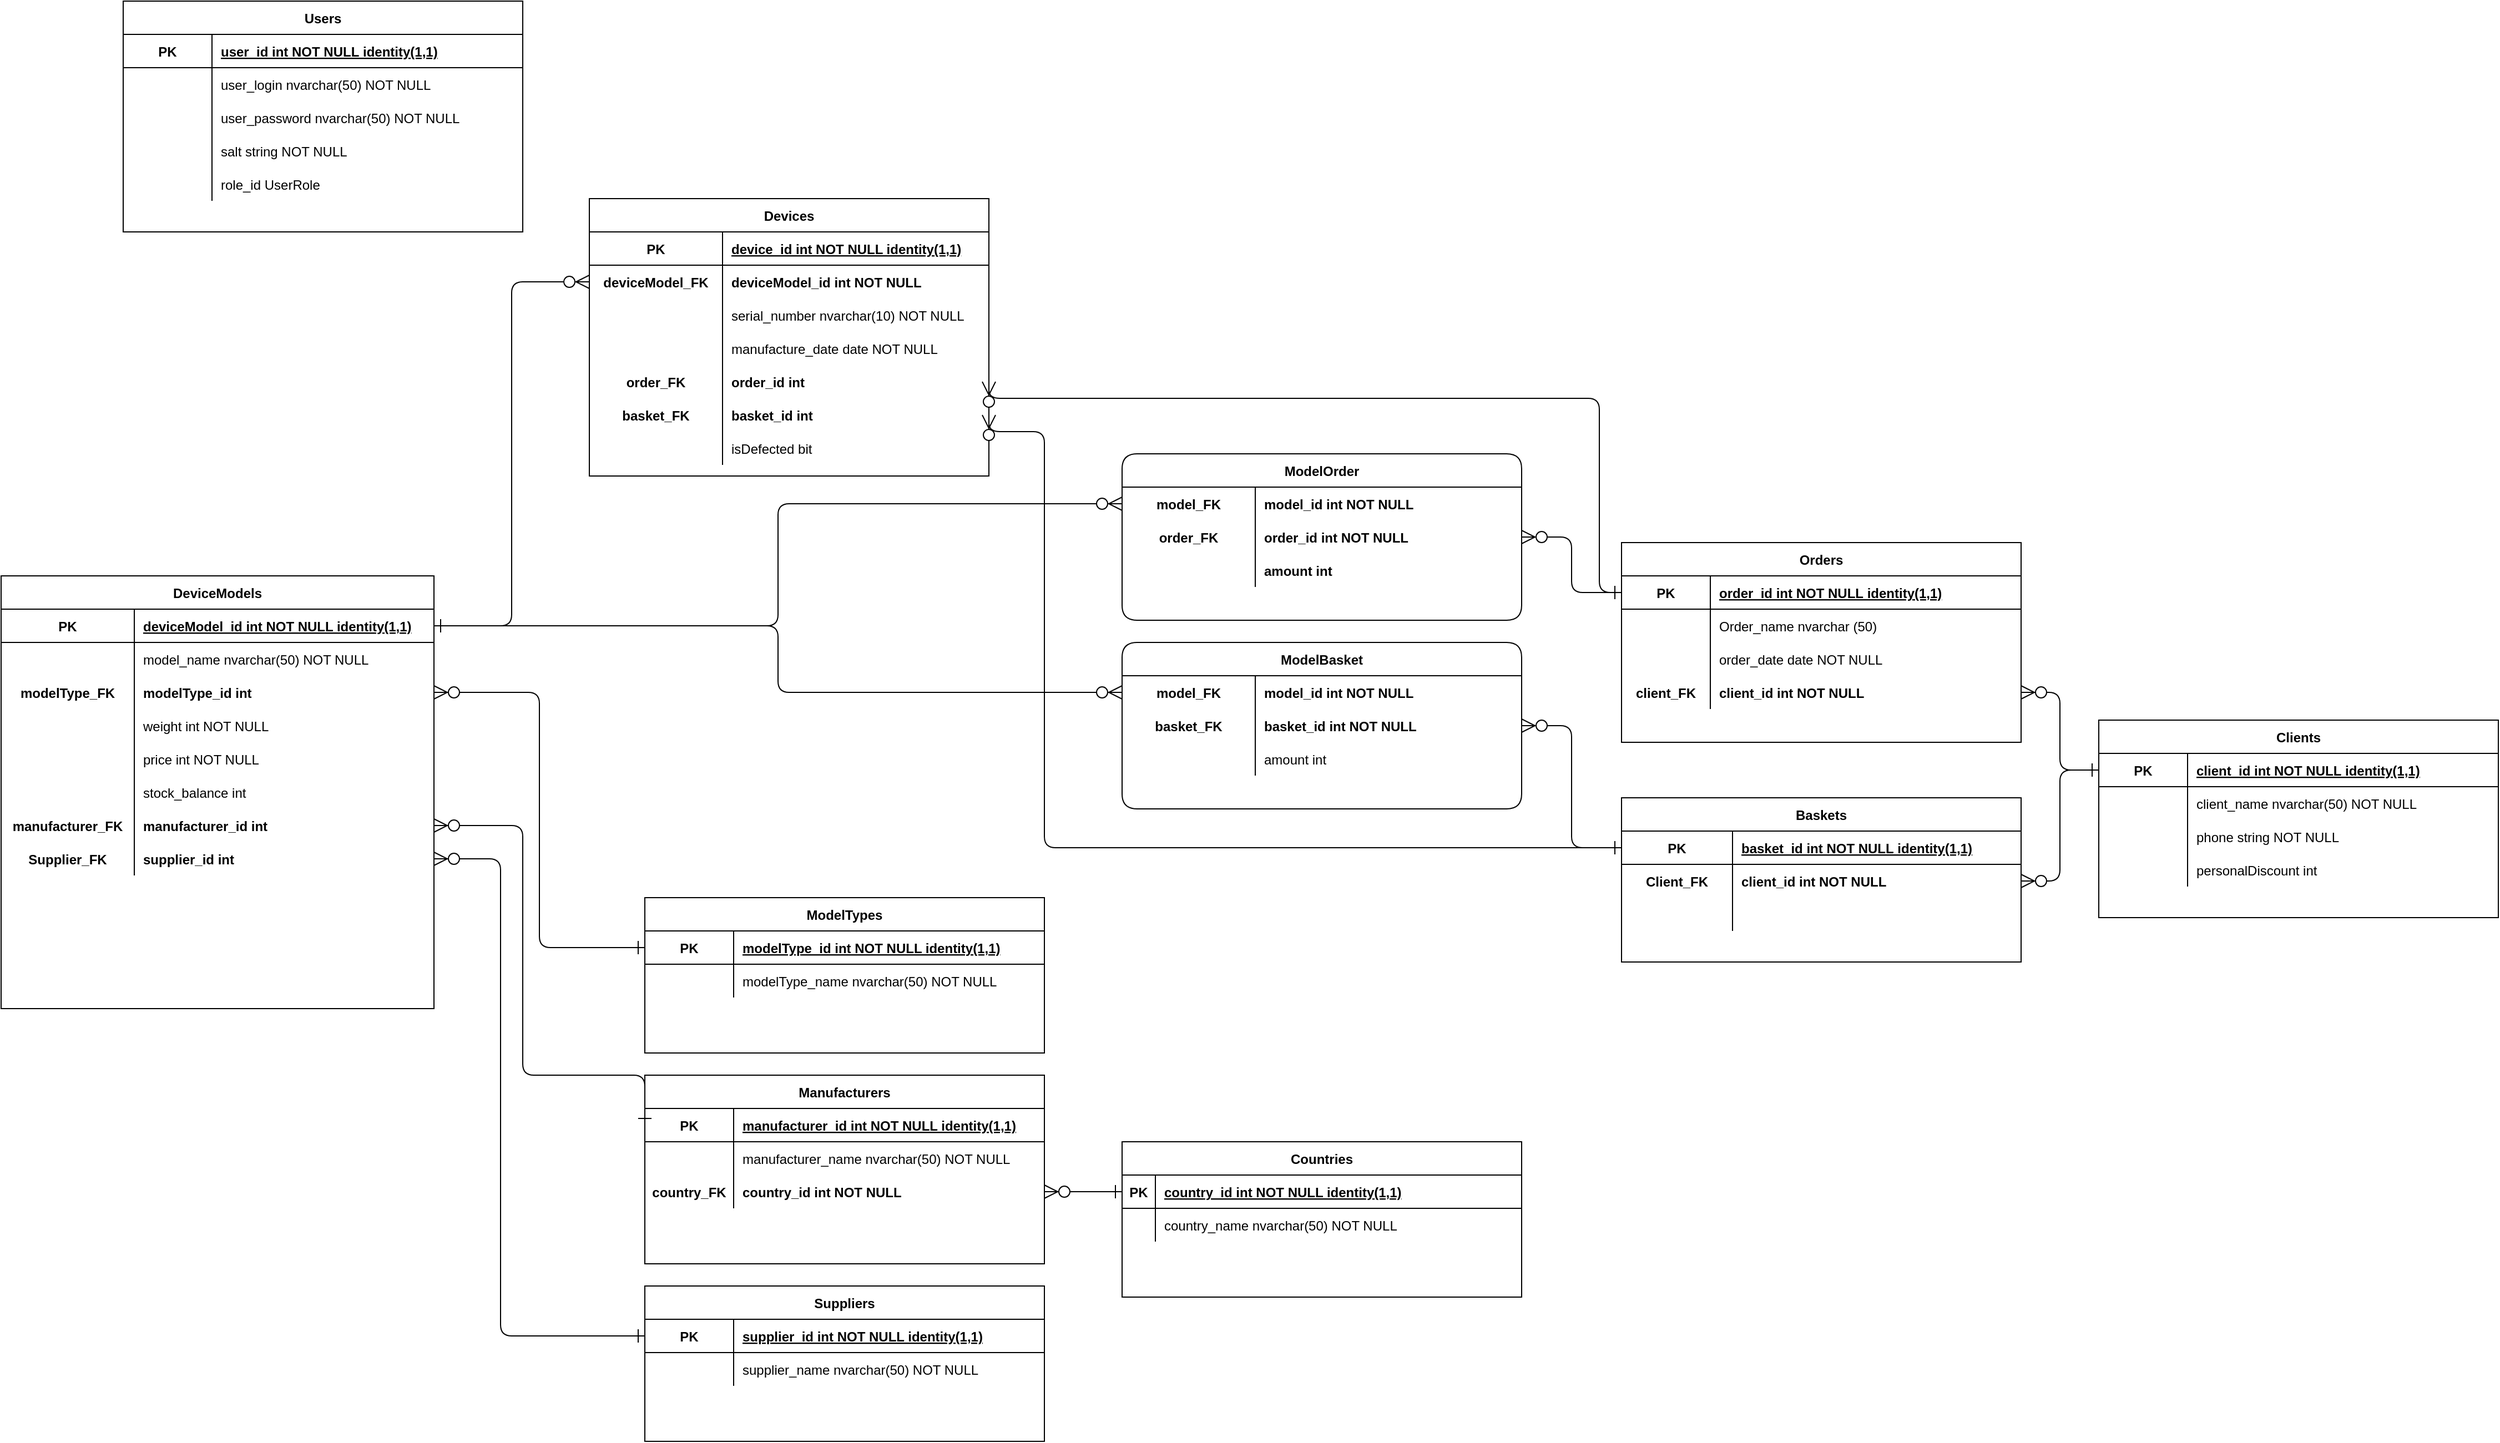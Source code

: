 <mxfile version="20.8.20" type="device"><diagram id="R2lEEEUBdFMjLlhIrx00" name="Page-1"><mxGraphModel dx="2585" dy="2115" grid="1" gridSize="10" guides="1" tooltips="1" connect="1" arrows="1" fold="1" page="1" pageScale="1" pageWidth="827" pageHeight="1169" math="0" shadow="0" extFonts="Permanent Marker^https://fonts.googleapis.com/css?family=Permanent+Marker"><root><mxCell id="0"/><mxCell id="1" parent="0"/><mxCell id="C-vyLk0tnHw3VtMMgP7b-2" value="Orders" style="shape=table;startSize=30;container=1;collapsible=1;childLayout=tableLayout;fixedRows=1;rowLines=0;fontStyle=1;align=center;resizeLast=1;" parent="1" vertex="1"><mxGeometry x="1350" y="220" width="360" height="180" as="geometry"/></mxCell><mxCell id="C-vyLk0tnHw3VtMMgP7b-3" value="" style="shape=partialRectangle;collapsible=0;dropTarget=0;pointerEvents=0;fillColor=none;points=[[0,0.5],[1,0.5]];portConstraint=eastwest;top=0;left=0;right=0;bottom=1;" parent="C-vyLk0tnHw3VtMMgP7b-2" vertex="1"><mxGeometry y="30" width="360" height="30" as="geometry"/></mxCell><mxCell id="C-vyLk0tnHw3VtMMgP7b-4" value="PK" style="shape=partialRectangle;overflow=hidden;connectable=0;fillColor=none;top=0;left=0;bottom=0;right=0;fontStyle=1;" parent="C-vyLk0tnHw3VtMMgP7b-3" vertex="1"><mxGeometry width="80" height="30" as="geometry"><mxRectangle width="80" height="30" as="alternateBounds"/></mxGeometry></mxCell><mxCell id="C-vyLk0tnHw3VtMMgP7b-5" value="order_id int NOT NULL identity(1,1)" style="shape=partialRectangle;overflow=hidden;connectable=0;fillColor=none;top=0;left=0;bottom=0;right=0;align=left;spacingLeft=6;fontStyle=5;" parent="C-vyLk0tnHw3VtMMgP7b-3" vertex="1"><mxGeometry x="80" width="280" height="30" as="geometry"><mxRectangle width="280" height="30" as="alternateBounds"/></mxGeometry></mxCell><mxCell id="1ESIDKaIxc49ynIN5ht6-1" style="shape=partialRectangle;collapsible=0;dropTarget=0;pointerEvents=0;fillColor=none;points=[[0,0.5],[1,0.5]];portConstraint=eastwest;top=0;left=0;right=0;bottom=0;" parent="C-vyLk0tnHw3VtMMgP7b-2" vertex="1"><mxGeometry y="60" width="360" height="30" as="geometry"/></mxCell><mxCell id="1ESIDKaIxc49ynIN5ht6-2" style="shape=partialRectangle;overflow=hidden;connectable=0;fillColor=none;top=0;left=0;bottom=0;right=0;" parent="1ESIDKaIxc49ynIN5ht6-1" vertex="1"><mxGeometry width="80" height="30" as="geometry"><mxRectangle width="80" height="30" as="alternateBounds"/></mxGeometry></mxCell><mxCell id="1ESIDKaIxc49ynIN5ht6-3" value="Order_name nvarchar (50)" style="shape=partialRectangle;overflow=hidden;connectable=0;fillColor=none;top=0;left=0;bottom=0;right=0;align=left;spacingLeft=6;" parent="1ESIDKaIxc49ynIN5ht6-1" vertex="1"><mxGeometry x="80" width="280" height="30" as="geometry"><mxRectangle width="280" height="30" as="alternateBounds"/></mxGeometry></mxCell><mxCell id="fLahX_y3qHgF4iDskPU8-27" style="shape=partialRectangle;collapsible=0;dropTarget=0;pointerEvents=0;fillColor=none;points=[[0,0.5],[1,0.5]];portConstraint=eastwest;top=0;left=0;right=0;bottom=0;" parent="C-vyLk0tnHw3VtMMgP7b-2" vertex="1"><mxGeometry y="90" width="360" height="30" as="geometry"/></mxCell><mxCell id="fLahX_y3qHgF4iDskPU8-28" style="shape=partialRectangle;overflow=hidden;connectable=0;fillColor=none;top=0;left=0;bottom=0;right=0;" parent="fLahX_y3qHgF4iDskPU8-27" vertex="1"><mxGeometry width="80" height="30" as="geometry"><mxRectangle width="80" height="30" as="alternateBounds"/></mxGeometry></mxCell><mxCell id="fLahX_y3qHgF4iDskPU8-29" value="order_date date NOT NULL" style="shape=partialRectangle;overflow=hidden;connectable=0;fillColor=none;top=0;left=0;bottom=0;right=0;align=left;spacingLeft=6;" parent="fLahX_y3qHgF4iDskPU8-27" vertex="1"><mxGeometry x="80" width="280" height="30" as="geometry"><mxRectangle width="280" height="30" as="alternateBounds"/></mxGeometry></mxCell><mxCell id="JIkzpdKNcEMpPUvtFkLv-1" style="shape=partialRectangle;collapsible=0;dropTarget=0;pointerEvents=0;fillColor=none;points=[[0,0.5],[1,0.5]];portConstraint=eastwest;top=0;left=0;right=0;bottom=0;" parent="C-vyLk0tnHw3VtMMgP7b-2" vertex="1"><mxGeometry y="120" width="360" height="30" as="geometry"/></mxCell><mxCell id="JIkzpdKNcEMpPUvtFkLv-2" value="client_FK" style="shape=partialRectangle;overflow=hidden;connectable=0;fillColor=none;top=0;left=0;bottom=0;right=0;fontStyle=1" parent="JIkzpdKNcEMpPUvtFkLv-1" vertex="1"><mxGeometry width="80" height="30" as="geometry"><mxRectangle width="80" height="30" as="alternateBounds"/></mxGeometry></mxCell><mxCell id="JIkzpdKNcEMpPUvtFkLv-3" value="client_id int NOT NULL" style="shape=partialRectangle;overflow=hidden;connectable=0;fillColor=none;top=0;left=0;bottom=0;right=0;align=left;spacingLeft=6;fontStyle=1" parent="JIkzpdKNcEMpPUvtFkLv-1" vertex="1"><mxGeometry x="80" width="280" height="30" as="geometry"><mxRectangle width="280" height="30" as="alternateBounds"/></mxGeometry></mxCell><mxCell id="C-vyLk0tnHw3VtMMgP7b-23" value="DeviceModels" style="shape=table;startSize=30;container=1;collapsible=1;childLayout=tableLayout;fixedRows=1;rowLines=0;fontStyle=1;align=center;resizeLast=1;" parent="1" vertex="1"><mxGeometry x="-110" y="250" width="390" height="390" as="geometry"/></mxCell><mxCell id="C-vyLk0tnHw3VtMMgP7b-24" value="" style="shape=partialRectangle;collapsible=0;dropTarget=0;pointerEvents=0;fillColor=none;points=[[0,0.5],[1,0.5]];portConstraint=eastwest;top=0;left=0;right=0;bottom=1;" parent="C-vyLk0tnHw3VtMMgP7b-23" vertex="1"><mxGeometry y="30" width="390" height="30" as="geometry"/></mxCell><mxCell id="C-vyLk0tnHw3VtMMgP7b-25" value="PK" style="shape=partialRectangle;overflow=hidden;connectable=0;fillColor=none;top=0;left=0;bottom=0;right=0;fontStyle=1;" parent="C-vyLk0tnHw3VtMMgP7b-24" vertex="1"><mxGeometry width="120" height="30" as="geometry"><mxRectangle width="120" height="30" as="alternateBounds"/></mxGeometry></mxCell><mxCell id="C-vyLk0tnHw3VtMMgP7b-26" value="deviceModel_id int NOT NULL identity(1,1)" style="shape=partialRectangle;overflow=hidden;connectable=0;fillColor=none;top=0;left=0;bottom=0;right=0;align=left;spacingLeft=6;fontStyle=5;" parent="C-vyLk0tnHw3VtMMgP7b-24" vertex="1"><mxGeometry x="120" width="270" height="30" as="geometry"><mxRectangle width="270" height="30" as="alternateBounds"/></mxGeometry></mxCell><mxCell id="C-vyLk0tnHw3VtMMgP7b-27" value="" style="shape=partialRectangle;collapsible=0;dropTarget=0;pointerEvents=0;fillColor=none;points=[[0,0.5],[1,0.5]];portConstraint=eastwest;top=0;left=0;right=0;bottom=0;" parent="C-vyLk0tnHw3VtMMgP7b-23" vertex="1"><mxGeometry y="60" width="390" height="30" as="geometry"/></mxCell><mxCell id="C-vyLk0tnHw3VtMMgP7b-28" value="" style="shape=partialRectangle;overflow=hidden;connectable=0;fillColor=none;top=0;left=0;bottom=0;right=0;" parent="C-vyLk0tnHw3VtMMgP7b-27" vertex="1"><mxGeometry width="120" height="30" as="geometry"><mxRectangle width="120" height="30" as="alternateBounds"/></mxGeometry></mxCell><mxCell id="C-vyLk0tnHw3VtMMgP7b-29" value="model_name nvarchar(50) NOT NULL" style="shape=partialRectangle;overflow=hidden;connectable=0;fillColor=none;top=0;left=0;bottom=0;right=0;align=left;spacingLeft=6;" parent="C-vyLk0tnHw3VtMMgP7b-27" vertex="1"><mxGeometry x="120" width="270" height="30" as="geometry"><mxRectangle width="270" height="30" as="alternateBounds"/></mxGeometry></mxCell><mxCell id="fLahX_y3qHgF4iDskPU8-1" style="shape=partialRectangle;collapsible=0;dropTarget=0;pointerEvents=0;fillColor=none;points=[[0,0.5],[1,0.5]];portConstraint=eastwest;top=0;left=0;right=0;bottom=0;" parent="C-vyLk0tnHw3VtMMgP7b-23" vertex="1"><mxGeometry y="90" width="390" height="30" as="geometry"/></mxCell><mxCell id="fLahX_y3qHgF4iDskPU8-2" value="modelType_FK" style="shape=partialRectangle;overflow=hidden;connectable=0;fillColor=none;top=0;left=0;bottom=0;right=0;fontStyle=1" parent="fLahX_y3qHgF4iDskPU8-1" vertex="1"><mxGeometry width="120" height="30" as="geometry"><mxRectangle width="120" height="30" as="alternateBounds"/></mxGeometry></mxCell><mxCell id="fLahX_y3qHgF4iDskPU8-3" value="modelType_id int" style="shape=partialRectangle;overflow=hidden;connectable=0;fillColor=none;top=0;left=0;bottom=0;right=0;align=left;spacingLeft=6;fontStyle=1" parent="fLahX_y3qHgF4iDskPU8-1" vertex="1"><mxGeometry x="120" width="270" height="30" as="geometry"><mxRectangle width="270" height="30" as="alternateBounds"/></mxGeometry></mxCell><mxCell id="V2YNdteuog-Ct8o2urWN-62" style="shape=partialRectangle;collapsible=0;dropTarget=0;pointerEvents=0;fillColor=none;points=[[0,0.5],[1,0.5]];portConstraint=eastwest;top=0;left=0;right=0;bottom=0;" parent="C-vyLk0tnHw3VtMMgP7b-23" vertex="1"><mxGeometry y="120" width="390" height="30" as="geometry"/></mxCell><mxCell id="V2YNdteuog-Ct8o2urWN-63" style="shape=partialRectangle;overflow=hidden;connectable=0;fillColor=none;top=0;left=0;bottom=0;right=0;" parent="V2YNdteuog-Ct8o2urWN-62" vertex="1"><mxGeometry width="120" height="30" as="geometry"><mxRectangle width="120" height="30" as="alternateBounds"/></mxGeometry></mxCell><mxCell id="V2YNdteuog-Ct8o2urWN-64" value="weight int NOT NULL" style="shape=partialRectangle;overflow=hidden;connectable=0;fillColor=none;top=0;left=0;bottom=0;right=0;align=left;spacingLeft=6;" parent="V2YNdteuog-Ct8o2urWN-62" vertex="1"><mxGeometry x="120" width="270" height="30" as="geometry"><mxRectangle width="270" height="30" as="alternateBounds"/></mxGeometry></mxCell><mxCell id="V2YNdteuog-Ct8o2urWN-65" style="shape=partialRectangle;collapsible=0;dropTarget=0;pointerEvents=0;fillColor=none;points=[[0,0.5],[1,0.5]];portConstraint=eastwest;top=0;left=0;right=0;bottom=0;" parent="C-vyLk0tnHw3VtMMgP7b-23" vertex="1"><mxGeometry y="150" width="390" height="30" as="geometry"/></mxCell><mxCell id="V2YNdteuog-Ct8o2urWN-66" style="shape=partialRectangle;overflow=hidden;connectable=0;fillColor=none;top=0;left=0;bottom=0;right=0;" parent="V2YNdteuog-Ct8o2urWN-65" vertex="1"><mxGeometry width="120" height="30" as="geometry"><mxRectangle width="120" height="30" as="alternateBounds"/></mxGeometry></mxCell><mxCell id="V2YNdteuog-Ct8o2urWN-67" value="price int NOT NULL" style="shape=partialRectangle;overflow=hidden;connectable=0;fillColor=none;top=0;left=0;bottom=0;right=0;align=left;spacingLeft=6;" parent="V2YNdteuog-Ct8o2urWN-65" vertex="1"><mxGeometry x="120" width="270" height="30" as="geometry"><mxRectangle width="270" height="30" as="alternateBounds"/></mxGeometry></mxCell><mxCell id="V2YNdteuog-Ct8o2urWN-73" style="shape=partialRectangle;collapsible=0;dropTarget=0;pointerEvents=0;fillColor=none;points=[[0,0.5],[1,0.5]];portConstraint=eastwest;top=0;left=0;right=0;bottom=0;" parent="C-vyLk0tnHw3VtMMgP7b-23" vertex="1"><mxGeometry y="180" width="390" height="30" as="geometry"/></mxCell><mxCell id="V2YNdteuog-Ct8o2urWN-74" style="shape=partialRectangle;overflow=hidden;connectable=0;fillColor=none;top=0;left=0;bottom=0;right=0;" parent="V2YNdteuog-Ct8o2urWN-73" vertex="1"><mxGeometry width="120" height="30" as="geometry"><mxRectangle width="120" height="30" as="alternateBounds"/></mxGeometry></mxCell><mxCell id="V2YNdteuog-Ct8o2urWN-75" value="stock_balance int" style="shape=partialRectangle;overflow=hidden;connectable=0;fillColor=none;top=0;left=0;bottom=0;right=0;align=left;spacingLeft=6;" parent="V2YNdteuog-Ct8o2urWN-73" vertex="1"><mxGeometry x="120" width="270" height="30" as="geometry"><mxRectangle width="270" height="30" as="alternateBounds"/></mxGeometry></mxCell><mxCell id="M5dqZY7JQ9nrXECcITLT-42" style="shape=partialRectangle;collapsible=0;dropTarget=0;pointerEvents=0;fillColor=none;points=[[0,0.5],[1,0.5]];portConstraint=eastwest;top=0;left=0;right=0;bottom=0;" parent="C-vyLk0tnHw3VtMMgP7b-23" vertex="1"><mxGeometry y="210" width="390" height="30" as="geometry"/></mxCell><mxCell id="M5dqZY7JQ9nrXECcITLT-43" value="manufacturer_FK" style="shape=partialRectangle;overflow=hidden;connectable=0;fillColor=none;top=0;left=0;bottom=0;right=0;fontStyle=1" parent="M5dqZY7JQ9nrXECcITLT-42" vertex="1"><mxGeometry width="120" height="30" as="geometry"><mxRectangle width="120" height="30" as="alternateBounds"/></mxGeometry></mxCell><mxCell id="M5dqZY7JQ9nrXECcITLT-44" value="manufacturer_id int" style="shape=partialRectangle;overflow=hidden;connectable=0;fillColor=none;top=0;left=0;bottom=0;right=0;align=left;spacingLeft=6;fontStyle=1" parent="M5dqZY7JQ9nrXECcITLT-42" vertex="1"><mxGeometry x="120" width="270" height="30" as="geometry"><mxRectangle width="270" height="30" as="alternateBounds"/></mxGeometry></mxCell><mxCell id="M5dqZY7JQ9nrXECcITLT-27" style="shape=partialRectangle;collapsible=0;dropTarget=0;pointerEvents=0;fillColor=none;points=[[0,0.5],[1,0.5]];portConstraint=eastwest;top=0;left=0;right=0;bottom=0;" parent="C-vyLk0tnHw3VtMMgP7b-23" vertex="1"><mxGeometry y="240" width="390" height="30" as="geometry"/></mxCell><mxCell id="M5dqZY7JQ9nrXECcITLT-28" value="Supplier_FK" style="shape=partialRectangle;overflow=hidden;connectable=0;fillColor=none;top=0;left=0;bottom=0;right=0;fontStyle=1" parent="M5dqZY7JQ9nrXECcITLT-27" vertex="1"><mxGeometry width="120" height="30" as="geometry"><mxRectangle width="120" height="30" as="alternateBounds"/></mxGeometry></mxCell><mxCell id="M5dqZY7JQ9nrXECcITLT-29" value="supplier_id int" style="shape=partialRectangle;overflow=hidden;connectable=0;fillColor=none;top=0;left=0;bottom=0;right=0;align=left;spacingLeft=6;fontStyle=1" parent="M5dqZY7JQ9nrXECcITLT-27" vertex="1"><mxGeometry x="120" width="270" height="30" as="geometry"><mxRectangle width="270" height="30" as="alternateBounds"/></mxGeometry></mxCell><mxCell id="V2YNdteuog-Ct8o2urWN-15" value="Manufacturers" style="shape=table;startSize=30;container=1;collapsible=1;childLayout=tableLayout;fixedRows=1;rowLines=0;fontStyle=1;align=center;resizeLast=1;" parent="1" vertex="1"><mxGeometry x="470" y="700" width="360" height="170" as="geometry"/></mxCell><mxCell id="V2YNdteuog-Ct8o2urWN-16" value="" style="shape=partialRectangle;collapsible=0;dropTarget=0;pointerEvents=0;fillColor=none;points=[[0,0.5],[1,0.5]];portConstraint=eastwest;top=0;left=0;right=0;bottom=1;" parent="V2YNdteuog-Ct8o2urWN-15" vertex="1"><mxGeometry y="30" width="360" height="30" as="geometry"/></mxCell><mxCell id="V2YNdteuog-Ct8o2urWN-17" value="PK" style="shape=partialRectangle;overflow=hidden;connectable=0;fillColor=none;top=0;left=0;bottom=0;right=0;fontStyle=1;" parent="V2YNdteuog-Ct8o2urWN-16" vertex="1"><mxGeometry width="80" height="30" as="geometry"><mxRectangle width="80" height="30" as="alternateBounds"/></mxGeometry></mxCell><mxCell id="V2YNdteuog-Ct8o2urWN-18" value="manufacturer_id int NOT NULL identity(1,1)" style="shape=partialRectangle;overflow=hidden;connectable=0;fillColor=none;top=0;left=0;bottom=0;right=0;align=left;spacingLeft=6;fontStyle=5;" parent="V2YNdteuog-Ct8o2urWN-16" vertex="1"><mxGeometry x="80" width="280" height="30" as="geometry"><mxRectangle width="280" height="30" as="alternateBounds"/></mxGeometry></mxCell><mxCell id="V2YNdteuog-Ct8o2urWN-19" value="" style="shape=partialRectangle;collapsible=0;dropTarget=0;pointerEvents=0;fillColor=none;points=[[0,0.5],[1,0.5]];portConstraint=eastwest;top=0;left=0;right=0;bottom=0;" parent="V2YNdteuog-Ct8o2urWN-15" vertex="1"><mxGeometry y="60" width="360" height="30" as="geometry"/></mxCell><mxCell id="V2YNdteuog-Ct8o2urWN-20" value="" style="shape=partialRectangle;overflow=hidden;connectable=0;fillColor=none;top=0;left=0;bottom=0;right=0;" parent="V2YNdteuog-Ct8o2urWN-19" vertex="1"><mxGeometry width="80" height="30" as="geometry"><mxRectangle width="80" height="30" as="alternateBounds"/></mxGeometry></mxCell><mxCell id="V2YNdteuog-Ct8o2urWN-21" value="manufacturer_name nvarchar(50) NOT NULL" style="shape=partialRectangle;overflow=hidden;connectable=0;fillColor=none;top=0;left=0;bottom=0;right=0;align=left;spacingLeft=6;" parent="V2YNdteuog-Ct8o2urWN-19" vertex="1"><mxGeometry x="80" width="280" height="30" as="geometry"><mxRectangle width="280" height="30" as="alternateBounds"/></mxGeometry></mxCell><mxCell id="V2YNdteuog-Ct8o2urWN-40" style="shape=partialRectangle;collapsible=0;dropTarget=0;pointerEvents=0;fillColor=none;points=[[0,0.5],[1,0.5]];portConstraint=eastwest;top=0;left=0;right=0;bottom=0;" parent="V2YNdteuog-Ct8o2urWN-15" vertex="1"><mxGeometry y="90" width="360" height="30" as="geometry"/></mxCell><mxCell id="V2YNdteuog-Ct8o2urWN-41" value="country_FK" style="shape=partialRectangle;overflow=hidden;connectable=0;fillColor=none;top=0;left=0;bottom=0;right=0;fontStyle=1" parent="V2YNdteuog-Ct8o2urWN-40" vertex="1"><mxGeometry width="80" height="30" as="geometry"><mxRectangle width="80" height="30" as="alternateBounds"/></mxGeometry></mxCell><mxCell id="V2YNdteuog-Ct8o2urWN-42" value="country_id int NOT NULL" style="shape=partialRectangle;overflow=hidden;connectable=0;fillColor=none;top=0;left=0;bottom=0;right=0;align=left;spacingLeft=6;fontStyle=1" parent="V2YNdteuog-Ct8o2urWN-40" vertex="1"><mxGeometry x="80" width="280" height="30" as="geometry"><mxRectangle width="280" height="30" as="alternateBounds"/></mxGeometry></mxCell><mxCell id="V2YNdteuog-Ct8o2urWN-43" value="Countries" style="shape=table;startSize=30;container=1;collapsible=1;childLayout=tableLayout;fixedRows=1;rowLines=0;fontStyle=1;align=center;resizeLast=1;" parent="1" vertex="1"><mxGeometry x="900" y="760" width="360" height="140" as="geometry"/></mxCell><mxCell id="V2YNdteuog-Ct8o2urWN-44" value="" style="shape=partialRectangle;collapsible=0;dropTarget=0;pointerEvents=0;fillColor=none;points=[[0,0.5],[1,0.5]];portConstraint=eastwest;top=0;left=0;right=0;bottom=1;" parent="V2YNdteuog-Ct8o2urWN-43" vertex="1"><mxGeometry y="30" width="360" height="30" as="geometry"/></mxCell><mxCell id="V2YNdteuog-Ct8o2urWN-45" value="PK" style="shape=partialRectangle;overflow=hidden;connectable=0;fillColor=none;top=0;left=0;bottom=0;right=0;fontStyle=1;" parent="V2YNdteuog-Ct8o2urWN-44" vertex="1"><mxGeometry width="30" height="30" as="geometry"><mxRectangle width="30" height="30" as="alternateBounds"/></mxGeometry></mxCell><mxCell id="V2YNdteuog-Ct8o2urWN-46" value="country_id int NOT NULL identity(1,1)" style="shape=partialRectangle;overflow=hidden;connectable=0;fillColor=none;top=0;left=0;bottom=0;right=0;align=left;spacingLeft=6;fontStyle=5;" parent="V2YNdteuog-Ct8o2urWN-44" vertex="1"><mxGeometry x="30" width="330" height="30" as="geometry"><mxRectangle width="330" height="30" as="alternateBounds"/></mxGeometry></mxCell><mxCell id="V2YNdteuog-Ct8o2urWN-47" value="" style="shape=partialRectangle;collapsible=0;dropTarget=0;pointerEvents=0;fillColor=none;points=[[0,0.5],[1,0.5]];portConstraint=eastwest;top=0;left=0;right=0;bottom=0;" parent="V2YNdteuog-Ct8o2urWN-43" vertex="1"><mxGeometry y="60" width="360" height="30" as="geometry"/></mxCell><mxCell id="V2YNdteuog-Ct8o2urWN-48" value="" style="shape=partialRectangle;overflow=hidden;connectable=0;fillColor=none;top=0;left=0;bottom=0;right=0;" parent="V2YNdteuog-Ct8o2urWN-47" vertex="1"><mxGeometry width="30" height="30" as="geometry"><mxRectangle width="30" height="30" as="alternateBounds"/></mxGeometry></mxCell><mxCell id="V2YNdteuog-Ct8o2urWN-49" value="country_name nvarchar(50) NOT NULL" style="shape=partialRectangle;overflow=hidden;connectable=0;fillColor=none;top=0;left=0;bottom=0;right=0;align=left;spacingLeft=6;" parent="V2YNdteuog-Ct8o2urWN-47" vertex="1"><mxGeometry x="30" width="330" height="30" as="geometry"><mxRectangle width="330" height="30" as="alternateBounds"/></mxGeometry></mxCell><mxCell id="V2YNdteuog-Ct8o2urWN-58" value="" style="edgeStyle=entityRelationEdgeStyle;endArrow=ERzeroToMany;startArrow=ERone;endFill=1;startFill=0;entryX=1;entryY=0.5;entryDx=0;entryDy=0;exitX=0;exitY=0.5;exitDx=0;exitDy=0;endSize=10;startSize=10;" parent="1" source="V2YNdteuog-Ct8o2urWN-44" target="V2YNdteuog-Ct8o2urWN-40" edge="1"><mxGeometry width="100" height="100" relative="1" as="geometry"><mxPoint x="920" y="720" as="sourcePoint"/><mxPoint x="860" y="460" as="targetPoint"/></mxGeometry></mxCell><mxCell id="fLahX_y3qHgF4iDskPU8-12" value="ModelOrder" style="shape=table;startSize=30;container=1;collapsible=1;childLayout=tableLayout;fixedRows=1;rowLines=0;fontStyle=1;align=center;resizeLast=1;rounded=1;" parent="1" vertex="1"><mxGeometry x="900" y="140" width="360" height="150" as="geometry"/></mxCell><mxCell id="fLahX_y3qHgF4iDskPU8-16" value="" style="shape=partialRectangle;collapsible=0;dropTarget=0;pointerEvents=0;fillColor=none;points=[[0,0.5],[1,0.5]];portConstraint=eastwest;top=0;left=0;right=0;bottom=0;" parent="fLahX_y3qHgF4iDskPU8-12" vertex="1"><mxGeometry y="30" width="360" height="30" as="geometry"/></mxCell><mxCell id="fLahX_y3qHgF4iDskPU8-17" value="model_FK" style="shape=partialRectangle;overflow=hidden;connectable=0;fillColor=none;top=0;left=0;bottom=0;right=0;fontStyle=1" parent="fLahX_y3qHgF4iDskPU8-16" vertex="1"><mxGeometry width="120" height="30" as="geometry"><mxRectangle width="120" height="30" as="alternateBounds"/></mxGeometry></mxCell><mxCell id="fLahX_y3qHgF4iDskPU8-18" value="model_id int NOT NULL" style="shape=partialRectangle;overflow=hidden;connectable=0;fillColor=none;top=0;left=0;bottom=0;right=0;align=left;spacingLeft=6;fontStyle=1" parent="fLahX_y3qHgF4iDskPU8-16" vertex="1"><mxGeometry x="120" width="240" height="30" as="geometry"><mxRectangle width="240" height="30" as="alternateBounds"/></mxGeometry></mxCell><mxCell id="fLahX_y3qHgF4iDskPU8-19" style="shape=partialRectangle;collapsible=0;dropTarget=0;pointerEvents=0;fillColor=none;points=[[0,0.5],[1,0.5]];portConstraint=eastwest;top=0;left=0;right=0;bottom=0;" parent="fLahX_y3qHgF4iDskPU8-12" vertex="1"><mxGeometry y="60" width="360" height="30" as="geometry"/></mxCell><mxCell id="fLahX_y3qHgF4iDskPU8-20" value="order_FK" style="shape=partialRectangle;overflow=hidden;connectable=0;fillColor=none;top=0;left=0;bottom=0;right=0;fontStyle=1" parent="fLahX_y3qHgF4iDskPU8-19" vertex="1"><mxGeometry width="120" height="30" as="geometry"><mxRectangle width="120" height="30" as="alternateBounds"/></mxGeometry></mxCell><mxCell id="fLahX_y3qHgF4iDskPU8-21" value="order_id int NOT NULL" style="shape=partialRectangle;overflow=hidden;connectable=0;fillColor=none;top=0;left=0;bottom=0;right=0;align=left;spacingLeft=6;fontStyle=1" parent="fLahX_y3qHgF4iDskPU8-19" vertex="1"><mxGeometry x="120" width="240" height="30" as="geometry"><mxRectangle width="240" height="30" as="alternateBounds"/></mxGeometry></mxCell><mxCell id="Sr2UJn9aMu57fXx9Pl7E-103" style="shape=partialRectangle;collapsible=0;dropTarget=0;pointerEvents=0;fillColor=none;points=[[0,0.5],[1,0.5]];portConstraint=eastwest;top=0;left=0;right=0;bottom=0;" vertex="1" parent="fLahX_y3qHgF4iDskPU8-12"><mxGeometry y="90" width="360" height="30" as="geometry"/></mxCell><mxCell id="Sr2UJn9aMu57fXx9Pl7E-104" style="shape=partialRectangle;overflow=hidden;connectable=0;fillColor=none;top=0;left=0;bottom=0;right=0;fontStyle=1" vertex="1" parent="Sr2UJn9aMu57fXx9Pl7E-103"><mxGeometry width="120" height="30" as="geometry"><mxRectangle width="120" height="30" as="alternateBounds"/></mxGeometry></mxCell><mxCell id="Sr2UJn9aMu57fXx9Pl7E-105" value="amount int" style="shape=partialRectangle;overflow=hidden;connectable=0;fillColor=none;top=0;left=0;bottom=0;right=0;align=left;spacingLeft=6;fontStyle=1" vertex="1" parent="Sr2UJn9aMu57fXx9Pl7E-103"><mxGeometry x="120" width="240" height="30" as="geometry"><mxRectangle width="240" height="30" as="alternateBounds"/></mxGeometry></mxCell><mxCell id="M5dqZY7JQ9nrXECcITLT-24" value="" style="edgeStyle=orthogonalEdgeStyle;endArrow=ERzeroToMany;startArrow=ERone;endFill=1;startFill=0;entryX=1;entryY=0.5;entryDx=0;entryDy=0;endSize=10;startSize=10;exitX=0;exitY=0.5;exitDx=0;exitDy=0;" parent="1" source="V2YNdteuog-Ct8o2urWN-16" target="M5dqZY7JQ9nrXECcITLT-42" edge="1"><mxGeometry width="100" height="100" relative="1" as="geometry"><mxPoint x="420" y="250" as="sourcePoint"/><mxPoint x="460" y="345" as="targetPoint"/><Array as="points"><mxPoint x="360" y="700"/><mxPoint x="360" y="475"/></Array></mxGeometry></mxCell><mxCell id="M5dqZY7JQ9nrXECcITLT-26" value="" style="edgeStyle=orthogonalEdgeStyle;endArrow=ERzeroToMany;startArrow=ERone;endFill=1;startFill=0;exitX=0;exitY=0.5;exitDx=0;exitDy=0;endSize=10;startSize=10;entryX=1;entryY=0.5;entryDx=0;entryDy=0;" parent="1" source="C-vyLk0tnHw3VtMMgP7b-3" target="fLahX_y3qHgF4iDskPU8-19" edge="1"><mxGeometry width="100" height="100" relative="1" as="geometry"><mxPoint x="1370" y="635" as="sourcePoint"/><mxPoint x="1350" y="450" as="targetPoint"/></mxGeometry></mxCell><mxCell id="M5dqZY7JQ9nrXECcITLT-30" value="Suppliers" style="shape=table;startSize=30;container=1;collapsible=1;childLayout=tableLayout;fixedRows=1;rowLines=0;fontStyle=1;align=center;resizeLast=1;" parent="1" vertex="1"><mxGeometry x="470" y="890" width="360" height="140" as="geometry"/></mxCell><mxCell id="M5dqZY7JQ9nrXECcITLT-31" value="" style="shape=partialRectangle;collapsible=0;dropTarget=0;pointerEvents=0;fillColor=none;points=[[0,0.5],[1,0.5]];portConstraint=eastwest;top=0;left=0;right=0;bottom=1;" parent="M5dqZY7JQ9nrXECcITLT-30" vertex="1"><mxGeometry y="30" width="360" height="30" as="geometry"/></mxCell><mxCell id="M5dqZY7JQ9nrXECcITLT-32" value="PK" style="shape=partialRectangle;overflow=hidden;connectable=0;fillColor=none;top=0;left=0;bottom=0;right=0;fontStyle=1;" parent="M5dqZY7JQ9nrXECcITLT-31" vertex="1"><mxGeometry width="80" height="30" as="geometry"><mxRectangle width="80" height="30" as="alternateBounds"/></mxGeometry></mxCell><mxCell id="M5dqZY7JQ9nrXECcITLT-33" value="supplier_id int NOT NULL identity(1,1)" style="shape=partialRectangle;overflow=hidden;connectable=0;fillColor=none;top=0;left=0;bottom=0;right=0;align=left;spacingLeft=6;fontStyle=5;" parent="M5dqZY7JQ9nrXECcITLT-31" vertex="1"><mxGeometry x="80" width="280" height="30" as="geometry"><mxRectangle width="280" height="30" as="alternateBounds"/></mxGeometry></mxCell><mxCell id="M5dqZY7JQ9nrXECcITLT-34" value="" style="shape=partialRectangle;collapsible=0;dropTarget=0;pointerEvents=0;fillColor=none;points=[[0,0.5],[1,0.5]];portConstraint=eastwest;top=0;left=0;right=0;bottom=0;" parent="M5dqZY7JQ9nrXECcITLT-30" vertex="1"><mxGeometry y="60" width="360" height="30" as="geometry"/></mxCell><mxCell id="M5dqZY7JQ9nrXECcITLT-35" value="" style="shape=partialRectangle;overflow=hidden;connectable=0;fillColor=none;top=0;left=0;bottom=0;right=0;" parent="M5dqZY7JQ9nrXECcITLT-34" vertex="1"><mxGeometry width="80" height="30" as="geometry"><mxRectangle width="80" height="30" as="alternateBounds"/></mxGeometry></mxCell><mxCell id="M5dqZY7JQ9nrXECcITLT-36" value="supplier_name nvarchar(50) NOT NULL" style="shape=partialRectangle;overflow=hidden;connectable=0;fillColor=none;top=0;left=0;bottom=0;right=0;align=left;spacingLeft=6;" parent="M5dqZY7JQ9nrXECcITLT-34" vertex="1"><mxGeometry x="80" width="280" height="30" as="geometry"><mxRectangle width="280" height="30" as="alternateBounds"/></mxGeometry></mxCell><mxCell id="M5dqZY7JQ9nrXECcITLT-40" value="" style="edgeStyle=orthogonalEdgeStyle;endArrow=ERzeroToMany;startArrow=ERone;endFill=1;startFill=0;entryX=1;entryY=0.5;entryDx=0;entryDy=0;endSize=10;startSize=10;exitX=0;exitY=0.5;exitDx=0;exitDy=0;" parent="1" source="M5dqZY7JQ9nrXECcITLT-31" target="M5dqZY7JQ9nrXECcITLT-27" edge="1"><mxGeometry width="100" height="100" relative="1" as="geometry"><mxPoint x="360" y="700" as="sourcePoint"/><mxPoint x="460" y="620" as="targetPoint"/><Array as="points"><mxPoint x="340" y="935"/><mxPoint x="340" y="505"/></Array></mxGeometry></mxCell><mxCell id="M5dqZY7JQ9nrXECcITLT-52" value="Devices" style="shape=table;startSize=30;container=1;collapsible=1;childLayout=tableLayout;fixedRows=1;rowLines=0;fontStyle=1;align=center;resizeLast=1;" parent="1" vertex="1"><mxGeometry x="420" y="-90" width="360" height="250" as="geometry"/></mxCell><mxCell id="M5dqZY7JQ9nrXECcITLT-53" value="" style="shape=partialRectangle;collapsible=0;dropTarget=0;pointerEvents=0;fillColor=none;points=[[0,0.5],[1,0.5]];portConstraint=eastwest;top=0;left=0;right=0;bottom=1;" parent="M5dqZY7JQ9nrXECcITLT-52" vertex="1"><mxGeometry y="30" width="360" height="30" as="geometry"/></mxCell><mxCell id="M5dqZY7JQ9nrXECcITLT-54" value="PK" style="shape=partialRectangle;overflow=hidden;connectable=0;fillColor=none;top=0;left=0;bottom=0;right=0;fontStyle=1;" parent="M5dqZY7JQ9nrXECcITLT-53" vertex="1"><mxGeometry width="120" height="30" as="geometry"><mxRectangle width="120" height="30" as="alternateBounds"/></mxGeometry></mxCell><mxCell id="M5dqZY7JQ9nrXECcITLT-55" value="device_id int NOT NULL identity(1,1)" style="shape=partialRectangle;overflow=hidden;connectable=0;fillColor=none;top=0;left=0;bottom=0;right=0;align=left;spacingLeft=6;fontStyle=5;" parent="M5dqZY7JQ9nrXECcITLT-53" vertex="1"><mxGeometry x="120" width="240" height="30" as="geometry"><mxRectangle width="240" height="30" as="alternateBounds"/></mxGeometry></mxCell><mxCell id="M5dqZY7JQ9nrXECcITLT-94" style="shape=partialRectangle;collapsible=0;dropTarget=0;pointerEvents=0;fillColor=none;points=[[0,0.5],[1,0.5]];portConstraint=eastwest;top=0;left=0;right=0;bottom=0;" parent="M5dqZY7JQ9nrXECcITLT-52" vertex="1"><mxGeometry y="60" width="360" height="30" as="geometry"/></mxCell><mxCell id="M5dqZY7JQ9nrXECcITLT-95" value="deviceModel_FK" style="shape=partialRectangle;overflow=hidden;connectable=0;fillColor=none;top=0;left=0;bottom=0;right=0;fontStyle=1" parent="M5dqZY7JQ9nrXECcITLT-94" vertex="1"><mxGeometry width="120" height="30" as="geometry"><mxRectangle width="120" height="30" as="alternateBounds"/></mxGeometry></mxCell><mxCell id="M5dqZY7JQ9nrXECcITLT-96" value="deviceModel_id int NOT NULL" style="shape=partialRectangle;overflow=hidden;connectable=0;fillColor=none;top=0;left=0;bottom=0;right=0;align=left;spacingLeft=6;fontStyle=1" parent="M5dqZY7JQ9nrXECcITLT-94" vertex="1"><mxGeometry x="120" width="240" height="30" as="geometry"><mxRectangle width="240" height="30" as="alternateBounds"/></mxGeometry></mxCell><mxCell id="M5dqZY7JQ9nrXECcITLT-62" style="shape=partialRectangle;collapsible=0;dropTarget=0;pointerEvents=0;fillColor=none;points=[[0,0.5],[1,0.5]];portConstraint=eastwest;top=0;left=0;right=0;bottom=0;" parent="M5dqZY7JQ9nrXECcITLT-52" vertex="1"><mxGeometry y="90" width="360" height="30" as="geometry"/></mxCell><mxCell id="M5dqZY7JQ9nrXECcITLT-63" style="shape=partialRectangle;overflow=hidden;connectable=0;fillColor=none;top=0;left=0;bottom=0;right=0;" parent="M5dqZY7JQ9nrXECcITLT-62" vertex="1"><mxGeometry width="120" height="30" as="geometry"><mxRectangle width="120" height="30" as="alternateBounds"/></mxGeometry></mxCell><mxCell id="M5dqZY7JQ9nrXECcITLT-64" value="serial_number nvarchar(10) NOT NULL" style="shape=partialRectangle;overflow=hidden;connectable=0;fillColor=none;top=0;left=0;bottom=0;right=0;align=left;spacingLeft=6;" parent="M5dqZY7JQ9nrXECcITLT-62" vertex="1"><mxGeometry x="120" width="240" height="30" as="geometry"><mxRectangle width="240" height="30" as="alternateBounds"/></mxGeometry></mxCell><mxCell id="M5dqZY7JQ9nrXECcITLT-80" style="shape=partialRectangle;collapsible=0;dropTarget=0;pointerEvents=0;fillColor=none;points=[[0,0.5],[1,0.5]];portConstraint=eastwest;top=0;left=0;right=0;bottom=0;" parent="M5dqZY7JQ9nrXECcITLT-52" vertex="1"><mxGeometry y="120" width="360" height="30" as="geometry"/></mxCell><mxCell id="M5dqZY7JQ9nrXECcITLT-81" style="shape=partialRectangle;overflow=hidden;connectable=0;fillColor=none;top=0;left=0;bottom=0;right=0;" parent="M5dqZY7JQ9nrXECcITLT-80" vertex="1"><mxGeometry width="120" height="30" as="geometry"><mxRectangle width="120" height="30" as="alternateBounds"/></mxGeometry></mxCell><mxCell id="M5dqZY7JQ9nrXECcITLT-82" value="manufacture_date date NOT NULL" style="shape=partialRectangle;overflow=hidden;connectable=0;fillColor=none;top=0;left=0;bottom=0;right=0;align=left;spacingLeft=6;" parent="M5dqZY7JQ9nrXECcITLT-80" vertex="1"><mxGeometry x="120" width="240" height="30" as="geometry"><mxRectangle width="240" height="30" as="alternateBounds"/></mxGeometry></mxCell><mxCell id="Sr2UJn9aMu57fXx9Pl7E-108" style="shape=partialRectangle;collapsible=0;dropTarget=0;pointerEvents=0;fillColor=none;points=[[0,0.5],[1,0.5]];portConstraint=eastwest;top=0;left=0;right=0;bottom=0;" vertex="1" parent="M5dqZY7JQ9nrXECcITLT-52"><mxGeometry y="150" width="360" height="30" as="geometry"/></mxCell><mxCell id="Sr2UJn9aMu57fXx9Pl7E-109" value="order_FK" style="shape=partialRectangle;overflow=hidden;connectable=0;fillColor=none;top=0;left=0;bottom=0;right=0;fontStyle=1" vertex="1" parent="Sr2UJn9aMu57fXx9Pl7E-108"><mxGeometry width="120" height="30" as="geometry"><mxRectangle width="120" height="30" as="alternateBounds"/></mxGeometry></mxCell><mxCell id="Sr2UJn9aMu57fXx9Pl7E-110" value="order_id int" style="shape=partialRectangle;overflow=hidden;connectable=0;fillColor=none;top=0;left=0;bottom=0;right=0;align=left;spacingLeft=6;fontStyle=1" vertex="1" parent="Sr2UJn9aMu57fXx9Pl7E-108"><mxGeometry x="120" width="240" height="30" as="geometry"><mxRectangle width="240" height="30" as="alternateBounds"/></mxGeometry></mxCell><mxCell id="Sr2UJn9aMu57fXx9Pl7E-116" style="shape=partialRectangle;collapsible=0;dropTarget=0;pointerEvents=0;fillColor=none;points=[[0,0.5],[1,0.5]];portConstraint=eastwest;top=0;left=0;right=0;bottom=0;" vertex="1" parent="M5dqZY7JQ9nrXECcITLT-52"><mxGeometry y="180" width="360" height="30" as="geometry"/></mxCell><mxCell id="Sr2UJn9aMu57fXx9Pl7E-117" value="basket_FK" style="shape=partialRectangle;overflow=hidden;connectable=0;fillColor=none;top=0;left=0;bottom=0;right=0;fontStyle=1" vertex="1" parent="Sr2UJn9aMu57fXx9Pl7E-116"><mxGeometry width="120" height="30" as="geometry"><mxRectangle width="120" height="30" as="alternateBounds"/></mxGeometry></mxCell><mxCell id="Sr2UJn9aMu57fXx9Pl7E-118" value="basket_id int" style="shape=partialRectangle;overflow=hidden;connectable=0;fillColor=none;top=0;left=0;bottom=0;right=0;align=left;spacingLeft=6;fontStyle=1" vertex="1" parent="Sr2UJn9aMu57fXx9Pl7E-116"><mxGeometry x="120" width="240" height="30" as="geometry"><mxRectangle width="240" height="30" as="alternateBounds"/></mxGeometry></mxCell><mxCell id="M5dqZY7JQ9nrXECcITLT-90" style="shape=partialRectangle;collapsible=0;dropTarget=0;pointerEvents=0;fillColor=none;points=[[0,0.5],[1,0.5]];portConstraint=eastwest;top=0;left=0;right=0;bottom=0;" parent="M5dqZY7JQ9nrXECcITLT-52" vertex="1"><mxGeometry y="210" width="360" height="30" as="geometry"/></mxCell><mxCell id="M5dqZY7JQ9nrXECcITLT-91" style="shape=partialRectangle;overflow=hidden;connectable=0;fillColor=none;top=0;left=0;bottom=0;right=0;" parent="M5dqZY7JQ9nrXECcITLT-90" vertex="1"><mxGeometry width="120" height="30" as="geometry"><mxRectangle width="120" height="30" as="alternateBounds"/></mxGeometry></mxCell><mxCell id="M5dqZY7JQ9nrXECcITLT-92" value="isDefected bit" style="shape=partialRectangle;overflow=hidden;connectable=0;fillColor=none;top=0;left=0;bottom=0;right=0;align=left;spacingLeft=6;" parent="M5dqZY7JQ9nrXECcITLT-90" vertex="1"><mxGeometry x="120" width="240" height="30" as="geometry"><mxRectangle width="240" height="30" as="alternateBounds"/></mxGeometry></mxCell><mxCell id="M5dqZY7JQ9nrXECcITLT-97" value="" style="edgeStyle=orthogonalEdgeStyle;endArrow=ERzeroToMany;startArrow=ERone;endFill=1;startFill=0;entryX=0;entryY=0.5;entryDx=0;entryDy=0;endSize=10;startSize=10;exitX=1;exitY=0.5;exitDx=0;exitDy=0;" parent="1" source="C-vyLk0tnHw3VtMMgP7b-24" target="M5dqZY7JQ9nrXECcITLT-94" edge="1"><mxGeometry width="100" height="100" relative="1" as="geometry"><mxPoint x="400" y="215" as="sourcePoint"/><mxPoint x="480" y="5" as="targetPoint"/></mxGeometry></mxCell><mxCell id="JIkzpdKNcEMpPUvtFkLv-4" value="Clients" style="shape=table;startSize=30;container=1;collapsible=1;childLayout=tableLayout;fixedRows=1;rowLines=0;fontStyle=1;align=center;resizeLast=1;" parent="1" vertex="1"><mxGeometry x="1780" y="380" width="360" height="178" as="geometry"/></mxCell><mxCell id="JIkzpdKNcEMpPUvtFkLv-5" value="" style="shape=partialRectangle;collapsible=0;dropTarget=0;pointerEvents=0;fillColor=none;points=[[0,0.5],[1,0.5]];portConstraint=eastwest;top=0;left=0;right=0;bottom=1;" parent="JIkzpdKNcEMpPUvtFkLv-4" vertex="1"><mxGeometry y="30" width="360" height="30" as="geometry"/></mxCell><mxCell id="JIkzpdKNcEMpPUvtFkLv-6" value="PK" style="shape=partialRectangle;overflow=hidden;connectable=0;fillColor=none;top=0;left=0;bottom=0;right=0;fontStyle=1;" parent="JIkzpdKNcEMpPUvtFkLv-5" vertex="1"><mxGeometry width="80" height="30" as="geometry"><mxRectangle width="80" height="30" as="alternateBounds"/></mxGeometry></mxCell><mxCell id="JIkzpdKNcEMpPUvtFkLv-7" value="client_id int NOT NULL identity(1,1)" style="shape=partialRectangle;overflow=hidden;connectable=0;fillColor=none;top=0;left=0;bottom=0;right=0;align=left;spacingLeft=6;fontStyle=5;" parent="JIkzpdKNcEMpPUvtFkLv-5" vertex="1"><mxGeometry x="80" width="280" height="30" as="geometry"><mxRectangle width="280" height="30" as="alternateBounds"/></mxGeometry></mxCell><mxCell id="JIkzpdKNcEMpPUvtFkLv-56" style="shape=partialRectangle;collapsible=0;dropTarget=0;pointerEvents=0;fillColor=none;points=[[0,0.5],[1,0.5]];portConstraint=eastwest;top=0;left=0;right=0;bottom=0;" parent="JIkzpdKNcEMpPUvtFkLv-4" vertex="1"><mxGeometry y="60" width="360" height="30" as="geometry"/></mxCell><mxCell id="JIkzpdKNcEMpPUvtFkLv-57" style="shape=partialRectangle;overflow=hidden;connectable=0;fillColor=none;top=0;left=0;bottom=0;right=0;" parent="JIkzpdKNcEMpPUvtFkLv-56" vertex="1"><mxGeometry width="80" height="30" as="geometry"><mxRectangle width="80" height="30" as="alternateBounds"/></mxGeometry></mxCell><mxCell id="JIkzpdKNcEMpPUvtFkLv-58" value="client_name nvarchar(50) NOT NULL" style="shape=partialRectangle;overflow=hidden;connectable=0;fillColor=none;top=0;left=0;bottom=0;right=0;align=left;spacingLeft=6;" parent="JIkzpdKNcEMpPUvtFkLv-56" vertex="1"><mxGeometry x="80" width="280" height="30" as="geometry"><mxRectangle width="280" height="30" as="alternateBounds"/></mxGeometry></mxCell><mxCell id="JIkzpdKNcEMpPUvtFkLv-14" style="shape=partialRectangle;collapsible=0;dropTarget=0;pointerEvents=0;fillColor=none;points=[[0,0.5],[1,0.5]];portConstraint=eastwest;top=0;left=0;right=0;bottom=0;" parent="JIkzpdKNcEMpPUvtFkLv-4" vertex="1"><mxGeometry y="90" width="360" height="30" as="geometry"/></mxCell><mxCell id="JIkzpdKNcEMpPUvtFkLv-15" value="" style="shape=partialRectangle;overflow=hidden;connectable=0;fillColor=none;top=0;left=0;bottom=0;right=0;" parent="JIkzpdKNcEMpPUvtFkLv-14" vertex="1"><mxGeometry width="80" height="30" as="geometry"><mxRectangle width="80" height="30" as="alternateBounds"/></mxGeometry></mxCell><mxCell id="JIkzpdKNcEMpPUvtFkLv-16" value="phone string NOT NULL" style="shape=partialRectangle;overflow=hidden;connectable=0;fillColor=none;top=0;left=0;bottom=0;right=0;align=left;spacingLeft=6;" parent="JIkzpdKNcEMpPUvtFkLv-14" vertex="1"><mxGeometry x="80" width="280" height="30" as="geometry"><mxRectangle width="280" height="30" as="alternateBounds"/></mxGeometry></mxCell><mxCell id="JIkzpdKNcEMpPUvtFkLv-19" style="shape=partialRectangle;collapsible=0;dropTarget=0;pointerEvents=0;fillColor=none;points=[[0,0.5],[1,0.5]];portConstraint=eastwest;top=0;left=0;right=0;bottom=0;" parent="JIkzpdKNcEMpPUvtFkLv-4" vertex="1"><mxGeometry y="120" width="360" height="30" as="geometry"/></mxCell><mxCell id="JIkzpdKNcEMpPUvtFkLv-20" style="shape=partialRectangle;overflow=hidden;connectable=0;fillColor=none;top=0;left=0;bottom=0;right=0;" parent="JIkzpdKNcEMpPUvtFkLv-19" vertex="1"><mxGeometry width="80" height="30" as="geometry"><mxRectangle width="80" height="30" as="alternateBounds"/></mxGeometry></mxCell><mxCell id="JIkzpdKNcEMpPUvtFkLv-21" value="personalDiscount int" style="shape=partialRectangle;overflow=hidden;connectable=0;fillColor=none;top=0;left=0;bottom=0;right=0;align=left;spacingLeft=6;" parent="JIkzpdKNcEMpPUvtFkLv-19" vertex="1"><mxGeometry x="80" width="280" height="30" as="geometry"><mxRectangle width="280" height="30" as="alternateBounds"/></mxGeometry></mxCell><mxCell id="JIkzpdKNcEMpPUvtFkLv-18" value="" style="edgeStyle=orthogonalEdgeStyle;endArrow=ERzeroToMany;startArrow=ERone;endFill=1;startFill=0;exitX=0;exitY=0.5;exitDx=0;exitDy=0;endSize=10;startSize=10;entryX=1;entryY=0.5;entryDx=0;entryDy=0;" parent="1" source="JIkzpdKNcEMpPUvtFkLv-5" target="JIkzpdKNcEMpPUvtFkLv-1" edge="1"><mxGeometry width="100" height="100" relative="1" as="geometry"><mxPoint x="880" y="675" as="sourcePoint"/><mxPoint x="1260" y="380" as="targetPoint"/></mxGeometry></mxCell><mxCell id="7mEuOb_eF5fIA3Qlz42r-1" value="ModelTypes" style="shape=table;startSize=30;container=1;collapsible=1;childLayout=tableLayout;fixedRows=1;rowLines=0;fontStyle=1;align=center;resizeLast=1;" parent="1" vertex="1"><mxGeometry x="470" y="540" width="360" height="140" as="geometry"/></mxCell><mxCell id="7mEuOb_eF5fIA3Qlz42r-2" value="" style="shape=partialRectangle;collapsible=0;dropTarget=0;pointerEvents=0;fillColor=none;points=[[0,0.5],[1,0.5]];portConstraint=eastwest;top=0;left=0;right=0;bottom=1;" parent="7mEuOb_eF5fIA3Qlz42r-1" vertex="1"><mxGeometry y="30" width="360" height="30" as="geometry"/></mxCell><mxCell id="7mEuOb_eF5fIA3Qlz42r-3" value="PK" style="shape=partialRectangle;overflow=hidden;connectable=0;fillColor=none;top=0;left=0;bottom=0;right=0;fontStyle=1;" parent="7mEuOb_eF5fIA3Qlz42r-2" vertex="1"><mxGeometry width="80" height="30" as="geometry"><mxRectangle width="80" height="30" as="alternateBounds"/></mxGeometry></mxCell><mxCell id="7mEuOb_eF5fIA3Qlz42r-4" value="modelType_id int NOT NULL identity(1,1)" style="shape=partialRectangle;overflow=hidden;connectable=0;fillColor=none;top=0;left=0;bottom=0;right=0;align=left;spacingLeft=6;fontStyle=5;" parent="7mEuOb_eF5fIA3Qlz42r-2" vertex="1"><mxGeometry x="80" width="280" height="30" as="geometry"><mxRectangle width="280" height="30" as="alternateBounds"/></mxGeometry></mxCell><mxCell id="7mEuOb_eF5fIA3Qlz42r-5" value="" style="shape=partialRectangle;collapsible=0;dropTarget=0;pointerEvents=0;fillColor=none;points=[[0,0.5],[1,0.5]];portConstraint=eastwest;top=0;left=0;right=0;bottom=0;" parent="7mEuOb_eF5fIA3Qlz42r-1" vertex="1"><mxGeometry y="60" width="360" height="30" as="geometry"/></mxCell><mxCell id="7mEuOb_eF5fIA3Qlz42r-6" value="" style="shape=partialRectangle;overflow=hidden;connectable=0;fillColor=none;top=0;left=0;bottom=0;right=0;" parent="7mEuOb_eF5fIA3Qlz42r-5" vertex="1"><mxGeometry width="80" height="30" as="geometry"><mxRectangle width="80" height="30" as="alternateBounds"/></mxGeometry></mxCell><mxCell id="7mEuOb_eF5fIA3Qlz42r-7" value="modelType_name nvarchar(50) NOT NULL" style="shape=partialRectangle;overflow=hidden;connectable=0;fillColor=none;top=0;left=0;bottom=0;right=0;align=left;spacingLeft=6;" parent="7mEuOb_eF5fIA3Qlz42r-5" vertex="1"><mxGeometry x="80" width="280" height="30" as="geometry"><mxRectangle width="280" height="30" as="alternateBounds"/></mxGeometry></mxCell><mxCell id="7mEuOb_eF5fIA3Qlz42r-9" value="" style="edgeStyle=orthogonalEdgeStyle;endArrow=ERzeroToMany;startArrow=ERone;endFill=1;startFill=0;entryX=1;entryY=0.5;entryDx=0;entryDy=0;endSize=10;startSize=10;exitX=0;exitY=0.5;exitDx=0;exitDy=0;" parent="1" source="7mEuOb_eF5fIA3Qlz42r-2" target="fLahX_y3qHgF4iDskPU8-1" edge="1"><mxGeometry width="100" height="100" relative="1" as="geometry"><mxPoint x="390" y="305" as="sourcePoint"/><mxPoint x="480" y="225" as="targetPoint"/></mxGeometry></mxCell><mxCell id="yjJR46uYNVcjEigioTnV-2" value="" style="edgeStyle=orthogonalEdgeStyle;endArrow=ERzeroToMany;startArrow=ERone;endFill=1;startFill=0;endSize=10;startSize=10;entryX=0;entryY=0.5;entryDx=0;entryDy=0;exitX=1;exitY=0.5;exitDx=0;exitDy=0;" parent="1" source="C-vyLk0tnHw3VtMMgP7b-24" target="fLahX_y3qHgF4iDskPU8-16" edge="1"><mxGeometry width="100" height="100" relative="1" as="geometry"><mxPoint x="390" y="290" as="sourcePoint"/><mxPoint x="910.0" y="200" as="targetPoint"/><Array as="points"><mxPoint x="590" y="295"/><mxPoint x="590" y="185"/></Array></mxGeometry></mxCell><mxCell id="Sr2UJn9aMu57fXx9Pl7E-9" value="Baskets" style="shape=table;startSize=30;container=1;collapsible=1;childLayout=tableLayout;fixedRows=1;rowLines=0;fontStyle=1;align=center;resizeLast=1;" vertex="1" parent="1"><mxGeometry x="1350" y="450" width="360" height="148" as="geometry"/></mxCell><mxCell id="Sr2UJn9aMu57fXx9Pl7E-10" value="" style="shape=partialRectangle;collapsible=0;dropTarget=0;pointerEvents=0;fillColor=none;points=[[0,0.5],[1,0.5]];portConstraint=eastwest;top=0;left=0;right=0;bottom=1;" vertex="1" parent="Sr2UJn9aMu57fXx9Pl7E-9"><mxGeometry y="30" width="360" height="30" as="geometry"/></mxCell><mxCell id="Sr2UJn9aMu57fXx9Pl7E-11" value="PK" style="shape=partialRectangle;overflow=hidden;connectable=0;fillColor=none;top=0;left=0;bottom=0;right=0;fontStyle=1;" vertex="1" parent="Sr2UJn9aMu57fXx9Pl7E-10"><mxGeometry width="100" height="30" as="geometry"><mxRectangle width="100" height="30" as="alternateBounds"/></mxGeometry></mxCell><mxCell id="Sr2UJn9aMu57fXx9Pl7E-12" value="basket_id int NOT NULL identity(1,1)" style="shape=partialRectangle;overflow=hidden;connectable=0;fillColor=none;top=0;left=0;bottom=0;right=0;align=left;spacingLeft=6;fontStyle=5;" vertex="1" parent="Sr2UJn9aMu57fXx9Pl7E-10"><mxGeometry x="100" width="260" height="30" as="geometry"><mxRectangle width="260" height="30" as="alternateBounds"/></mxGeometry></mxCell><mxCell id="Sr2UJn9aMu57fXx9Pl7E-13" style="shape=partialRectangle;collapsible=0;dropTarget=0;pointerEvents=0;fillColor=none;points=[[0,0.5],[1,0.5]];portConstraint=eastwest;top=0;left=0;right=0;bottom=0;" vertex="1" parent="Sr2UJn9aMu57fXx9Pl7E-9"><mxGeometry y="60" width="360" height="30" as="geometry"/></mxCell><mxCell id="Sr2UJn9aMu57fXx9Pl7E-14" value="Client_FK" style="shape=partialRectangle;overflow=hidden;connectable=0;fillColor=none;top=0;left=0;bottom=0;right=0;fontStyle=1" vertex="1" parent="Sr2UJn9aMu57fXx9Pl7E-13"><mxGeometry width="100" height="30" as="geometry"><mxRectangle width="100" height="30" as="alternateBounds"/></mxGeometry></mxCell><mxCell id="Sr2UJn9aMu57fXx9Pl7E-15" value="client_id int NOT NULL" style="shape=partialRectangle;overflow=hidden;connectable=0;fillColor=none;top=0;left=0;bottom=0;right=0;align=left;spacingLeft=6;fontStyle=1" vertex="1" parent="Sr2UJn9aMu57fXx9Pl7E-13"><mxGeometry x="100" width="260" height="30" as="geometry"><mxRectangle width="260" height="30" as="alternateBounds"/></mxGeometry></mxCell><mxCell id="Sr2UJn9aMu57fXx9Pl7E-90" style="shape=partialRectangle;collapsible=0;dropTarget=0;pointerEvents=0;fillColor=none;points=[[0,0.5],[1,0.5]];portConstraint=eastwest;top=0;left=0;right=0;bottom=0;" vertex="1" parent="Sr2UJn9aMu57fXx9Pl7E-9"><mxGeometry y="90" width="360" height="30" as="geometry"/></mxCell><mxCell id="Sr2UJn9aMu57fXx9Pl7E-91" style="shape=partialRectangle;overflow=hidden;connectable=0;fillColor=none;top=0;left=0;bottom=0;right=0;" vertex="1" parent="Sr2UJn9aMu57fXx9Pl7E-90"><mxGeometry width="100" height="30" as="geometry"><mxRectangle width="100" height="30" as="alternateBounds"/></mxGeometry></mxCell><mxCell id="Sr2UJn9aMu57fXx9Pl7E-92" style="shape=partialRectangle;overflow=hidden;connectable=0;fillColor=none;top=0;left=0;bottom=0;right=0;align=left;spacingLeft=6;" vertex="1" parent="Sr2UJn9aMu57fXx9Pl7E-90"><mxGeometry x="100" width="260" height="30" as="geometry"><mxRectangle width="260" height="30" as="alternateBounds"/></mxGeometry></mxCell><mxCell id="Sr2UJn9aMu57fXx9Pl7E-57" value="Users" style="shape=table;startSize=30;container=1;collapsible=1;childLayout=tableLayout;fixedRows=1;rowLines=0;fontStyle=1;align=center;resizeLast=1;" vertex="1" parent="1"><mxGeometry y="-268" width="360" height="208" as="geometry"/></mxCell><mxCell id="Sr2UJn9aMu57fXx9Pl7E-58" value="" style="shape=partialRectangle;collapsible=0;dropTarget=0;pointerEvents=0;fillColor=none;points=[[0,0.5],[1,0.5]];portConstraint=eastwest;top=0;left=0;right=0;bottom=1;" vertex="1" parent="Sr2UJn9aMu57fXx9Pl7E-57"><mxGeometry y="30" width="360" height="30" as="geometry"/></mxCell><mxCell id="Sr2UJn9aMu57fXx9Pl7E-59" value="PK" style="shape=partialRectangle;overflow=hidden;connectable=0;fillColor=none;top=0;left=0;bottom=0;right=0;fontStyle=1;" vertex="1" parent="Sr2UJn9aMu57fXx9Pl7E-58"><mxGeometry width="80" height="30" as="geometry"><mxRectangle width="80" height="30" as="alternateBounds"/></mxGeometry></mxCell><mxCell id="Sr2UJn9aMu57fXx9Pl7E-60" value="user_id int NOT NULL identity(1,1)" style="shape=partialRectangle;overflow=hidden;connectable=0;fillColor=none;top=0;left=0;bottom=0;right=0;align=left;spacingLeft=6;fontStyle=5;" vertex="1" parent="Sr2UJn9aMu57fXx9Pl7E-58"><mxGeometry x="80" width="280" height="30" as="geometry"><mxRectangle width="280" height="30" as="alternateBounds"/></mxGeometry></mxCell><mxCell id="Sr2UJn9aMu57fXx9Pl7E-64" style="shape=partialRectangle;collapsible=0;dropTarget=0;pointerEvents=0;fillColor=none;points=[[0,0.5],[1,0.5]];portConstraint=eastwest;top=0;left=0;right=0;bottom=0;" vertex="1" parent="Sr2UJn9aMu57fXx9Pl7E-57"><mxGeometry y="60" width="360" height="30" as="geometry"/></mxCell><mxCell id="Sr2UJn9aMu57fXx9Pl7E-65" style="shape=partialRectangle;overflow=hidden;connectable=0;fillColor=none;top=0;left=0;bottom=0;right=0;" vertex="1" parent="Sr2UJn9aMu57fXx9Pl7E-64"><mxGeometry width="80" height="30" as="geometry"><mxRectangle width="80" height="30" as="alternateBounds"/></mxGeometry></mxCell><mxCell id="Sr2UJn9aMu57fXx9Pl7E-66" value="user_login nvarchar(50) NOT NULL" style="shape=partialRectangle;overflow=hidden;connectable=0;fillColor=none;top=0;left=0;bottom=0;right=0;align=left;spacingLeft=6;" vertex="1" parent="Sr2UJn9aMu57fXx9Pl7E-64"><mxGeometry x="80" width="280" height="30" as="geometry"><mxRectangle width="280" height="30" as="alternateBounds"/></mxGeometry></mxCell><mxCell id="Sr2UJn9aMu57fXx9Pl7E-67" style="shape=partialRectangle;collapsible=0;dropTarget=0;pointerEvents=0;fillColor=none;points=[[0,0.5],[1,0.5]];portConstraint=eastwest;top=0;left=0;right=0;bottom=0;" vertex="1" parent="Sr2UJn9aMu57fXx9Pl7E-57"><mxGeometry y="90" width="360" height="30" as="geometry"/></mxCell><mxCell id="Sr2UJn9aMu57fXx9Pl7E-68" style="shape=partialRectangle;overflow=hidden;connectable=0;fillColor=none;top=0;left=0;bottom=0;right=0;" vertex="1" parent="Sr2UJn9aMu57fXx9Pl7E-67"><mxGeometry width="80" height="30" as="geometry"><mxRectangle width="80" height="30" as="alternateBounds"/></mxGeometry></mxCell><mxCell id="Sr2UJn9aMu57fXx9Pl7E-69" value="user_password nvarchar(50) NOT NULL" style="shape=partialRectangle;overflow=hidden;connectable=0;fillColor=none;top=0;left=0;bottom=0;right=0;align=left;spacingLeft=6;" vertex="1" parent="Sr2UJn9aMu57fXx9Pl7E-67"><mxGeometry x="80" width="280" height="30" as="geometry"><mxRectangle width="280" height="30" as="alternateBounds"/></mxGeometry></mxCell><mxCell id="Sr2UJn9aMu57fXx9Pl7E-70" style="shape=partialRectangle;collapsible=0;dropTarget=0;pointerEvents=0;fillColor=none;points=[[0,0.5],[1,0.5]];portConstraint=eastwest;top=0;left=0;right=0;bottom=0;" vertex="1" parent="Sr2UJn9aMu57fXx9Pl7E-57"><mxGeometry y="120" width="360" height="30" as="geometry"/></mxCell><mxCell id="Sr2UJn9aMu57fXx9Pl7E-71" value="" style="shape=partialRectangle;overflow=hidden;connectable=0;fillColor=none;top=0;left=0;bottom=0;right=0;" vertex="1" parent="Sr2UJn9aMu57fXx9Pl7E-70"><mxGeometry width="80" height="30" as="geometry"><mxRectangle width="80" height="30" as="alternateBounds"/></mxGeometry></mxCell><mxCell id="Sr2UJn9aMu57fXx9Pl7E-72" value="salt string NOT NULL" style="shape=partialRectangle;overflow=hidden;connectable=0;fillColor=none;top=0;left=0;bottom=0;right=0;align=left;spacingLeft=6;" vertex="1" parent="Sr2UJn9aMu57fXx9Pl7E-70"><mxGeometry x="80" width="280" height="30" as="geometry"><mxRectangle width="280" height="30" as="alternateBounds"/></mxGeometry></mxCell><mxCell id="Sr2UJn9aMu57fXx9Pl7E-73" style="shape=partialRectangle;collapsible=0;dropTarget=0;pointerEvents=0;fillColor=none;points=[[0,0.5],[1,0.5]];portConstraint=eastwest;top=0;left=0;right=0;bottom=0;" vertex="1" parent="Sr2UJn9aMu57fXx9Pl7E-57"><mxGeometry y="150" width="360" height="30" as="geometry"/></mxCell><mxCell id="Sr2UJn9aMu57fXx9Pl7E-74" style="shape=partialRectangle;overflow=hidden;connectable=0;fillColor=none;top=0;left=0;bottom=0;right=0;" vertex="1" parent="Sr2UJn9aMu57fXx9Pl7E-73"><mxGeometry width="80" height="30" as="geometry"><mxRectangle width="80" height="30" as="alternateBounds"/></mxGeometry></mxCell><mxCell id="Sr2UJn9aMu57fXx9Pl7E-75" value="role_id UserRole" style="shape=partialRectangle;overflow=hidden;connectable=0;fillColor=none;top=0;left=0;bottom=0;right=0;align=left;spacingLeft=6;" vertex="1" parent="Sr2UJn9aMu57fXx9Pl7E-73"><mxGeometry x="80" width="280" height="30" as="geometry"><mxRectangle width="280" height="30" as="alternateBounds"/></mxGeometry></mxCell><mxCell id="Sr2UJn9aMu57fXx9Pl7E-93" value="ModelBasket" style="shape=table;startSize=30;container=1;collapsible=1;childLayout=tableLayout;fixedRows=1;rowLines=0;fontStyle=1;align=center;resizeLast=1;rounded=1;" vertex="1" parent="1"><mxGeometry x="900" y="310" width="360" height="150" as="geometry"/></mxCell><mxCell id="Sr2UJn9aMu57fXx9Pl7E-94" value="" style="shape=partialRectangle;collapsible=0;dropTarget=0;pointerEvents=0;fillColor=none;points=[[0,0.5],[1,0.5]];portConstraint=eastwest;top=0;left=0;right=0;bottom=0;" vertex="1" parent="Sr2UJn9aMu57fXx9Pl7E-93"><mxGeometry y="30" width="360" height="30" as="geometry"/></mxCell><mxCell id="Sr2UJn9aMu57fXx9Pl7E-95" value="model_FK" style="shape=partialRectangle;overflow=hidden;connectable=0;fillColor=none;top=0;left=0;bottom=0;right=0;fontStyle=1" vertex="1" parent="Sr2UJn9aMu57fXx9Pl7E-94"><mxGeometry width="120" height="30" as="geometry"><mxRectangle width="120" height="30" as="alternateBounds"/></mxGeometry></mxCell><mxCell id="Sr2UJn9aMu57fXx9Pl7E-96" value="model_id int NOT NULL" style="shape=partialRectangle;overflow=hidden;connectable=0;fillColor=none;top=0;left=0;bottom=0;right=0;align=left;spacingLeft=6;fontStyle=1" vertex="1" parent="Sr2UJn9aMu57fXx9Pl7E-94"><mxGeometry x="120" width="240" height="30" as="geometry"><mxRectangle width="240" height="30" as="alternateBounds"/></mxGeometry></mxCell><mxCell id="Sr2UJn9aMu57fXx9Pl7E-97" style="shape=partialRectangle;collapsible=0;dropTarget=0;pointerEvents=0;fillColor=none;points=[[0,0.5],[1,0.5]];portConstraint=eastwest;top=0;left=0;right=0;bottom=0;" vertex="1" parent="Sr2UJn9aMu57fXx9Pl7E-93"><mxGeometry y="60" width="360" height="30" as="geometry"/></mxCell><mxCell id="Sr2UJn9aMu57fXx9Pl7E-98" value="basket_FK" style="shape=partialRectangle;overflow=hidden;connectable=0;fillColor=none;top=0;left=0;bottom=0;right=0;fontStyle=1" vertex="1" parent="Sr2UJn9aMu57fXx9Pl7E-97"><mxGeometry width="120" height="30" as="geometry"><mxRectangle width="120" height="30" as="alternateBounds"/></mxGeometry></mxCell><mxCell id="Sr2UJn9aMu57fXx9Pl7E-99" value="basket_id int NOT NULL" style="shape=partialRectangle;overflow=hidden;connectable=0;fillColor=none;top=0;left=0;bottom=0;right=0;align=left;spacingLeft=6;fontStyle=1" vertex="1" parent="Sr2UJn9aMu57fXx9Pl7E-97"><mxGeometry x="120" width="240" height="30" as="geometry"><mxRectangle width="240" height="30" as="alternateBounds"/></mxGeometry></mxCell><mxCell id="Sr2UJn9aMu57fXx9Pl7E-100" style="shape=partialRectangle;collapsible=0;dropTarget=0;pointerEvents=0;fillColor=none;points=[[0,0.5],[1,0.5]];portConstraint=eastwest;top=0;left=0;right=0;bottom=0;" vertex="1" parent="Sr2UJn9aMu57fXx9Pl7E-93"><mxGeometry y="90" width="360" height="30" as="geometry"/></mxCell><mxCell id="Sr2UJn9aMu57fXx9Pl7E-101" style="shape=partialRectangle;overflow=hidden;connectable=0;fillColor=none;top=0;left=0;bottom=0;right=0;" vertex="1" parent="Sr2UJn9aMu57fXx9Pl7E-100"><mxGeometry width="120" height="30" as="geometry"><mxRectangle width="120" height="30" as="alternateBounds"/></mxGeometry></mxCell><mxCell id="Sr2UJn9aMu57fXx9Pl7E-102" value="amount int" style="shape=partialRectangle;overflow=hidden;connectable=0;fillColor=none;top=0;left=0;bottom=0;right=0;align=left;spacingLeft=6;" vertex="1" parent="Sr2UJn9aMu57fXx9Pl7E-100"><mxGeometry x="120" width="240" height="30" as="geometry"><mxRectangle width="240" height="30" as="alternateBounds"/></mxGeometry></mxCell><mxCell id="Sr2UJn9aMu57fXx9Pl7E-106" value="" style="edgeStyle=orthogonalEdgeStyle;endArrow=ERzeroToMany;startArrow=ERone;endFill=1;startFill=0;endSize=10;startSize=10;entryX=0;entryY=0.5;entryDx=0;entryDy=0;exitX=1;exitY=0.5;exitDx=0;exitDy=0;" edge="1" parent="1" source="C-vyLk0tnHw3VtMMgP7b-24" target="Sr2UJn9aMu57fXx9Pl7E-94"><mxGeometry width="100" height="100" relative="1" as="geometry"><mxPoint x="390" y="305" as="sourcePoint"/><mxPoint x="910" y="245" as="targetPoint"/></mxGeometry></mxCell><mxCell id="Sr2UJn9aMu57fXx9Pl7E-107" value="" style="edgeStyle=orthogonalEdgeStyle;endArrow=ERzeroToMany;startArrow=ERone;endFill=1;startFill=0;exitX=0;exitY=0.5;exitDx=0;exitDy=0;endSize=10;startSize=10;entryX=1;entryY=0.5;entryDx=0;entryDy=0;" edge="1" parent="1" source="Sr2UJn9aMu57fXx9Pl7E-10" target="Sr2UJn9aMu57fXx9Pl7E-97"><mxGeometry width="100" height="100" relative="1" as="geometry"><mxPoint x="1360" y="235" as="sourcePoint"/><mxPoint x="1270" y="275" as="targetPoint"/></mxGeometry></mxCell><mxCell id="Sr2UJn9aMu57fXx9Pl7E-111" value="" style="edgeStyle=orthogonalEdgeStyle;endArrow=ERzeroToMany;startArrow=ERone;endFill=1;startFill=0;exitX=0;exitY=0.5;exitDx=0;exitDy=0;endSize=10;startSize=10;entryX=1;entryY=0.5;entryDx=0;entryDy=0;" edge="1" parent="1" source="JIkzpdKNcEMpPUvtFkLv-5" target="Sr2UJn9aMu57fXx9Pl7E-13"><mxGeometry width="100" height="100" relative="1" as="geometry"><mxPoint x="1800" y="365" as="sourcePoint"/><mxPoint x="1720" y="365" as="targetPoint"/></mxGeometry></mxCell><mxCell id="Sr2UJn9aMu57fXx9Pl7E-112" value="" style="edgeStyle=orthogonalEdgeStyle;endArrow=ERzeroToMany;startArrow=ERone;endFill=1;startFill=0;exitX=0;exitY=0.25;exitDx=0;exitDy=0;endSize=10;startSize=10;entryX=1;entryY=0.5;entryDx=0;entryDy=0;" edge="1" parent="1" source="C-vyLk0tnHw3VtMMgP7b-2" target="Sr2UJn9aMu57fXx9Pl7E-108"><mxGeometry width="100" height="100" relative="1" as="geometry"><mxPoint x="1220" y="140" as="sourcePoint"/><mxPoint x="1130" y="140" as="targetPoint"/><Array as="points"><mxPoint x="1330" y="265"/><mxPoint x="1330" y="90"/><mxPoint x="780" y="90"/></Array></mxGeometry></mxCell><mxCell id="Sr2UJn9aMu57fXx9Pl7E-119" value="" style="endArrow=ERzeroToMany;startArrow=ERone;endFill=1;startFill=0;endSize=10;startSize=10;entryX=1;entryY=0.5;entryDx=0;entryDy=0;exitX=0;exitY=0.5;exitDx=0;exitDy=0;edgeStyle=orthogonalEdgeStyle;" edge="1" parent="1" source="Sr2UJn9aMu57fXx9Pl7E-10" target="Sr2UJn9aMu57fXx9Pl7E-116"><mxGeometry width="100" height="100" relative="1" as="geometry"><mxPoint x="1350" y="420" as="sourcePoint"/><mxPoint x="790" y="115" as="targetPoint"/><Array as="points"><mxPoint x="830" y="495"/><mxPoint x="830" y="120"/><mxPoint x="780" y="120"/></Array></mxGeometry></mxCell></root></mxGraphModel></diagram></mxfile>